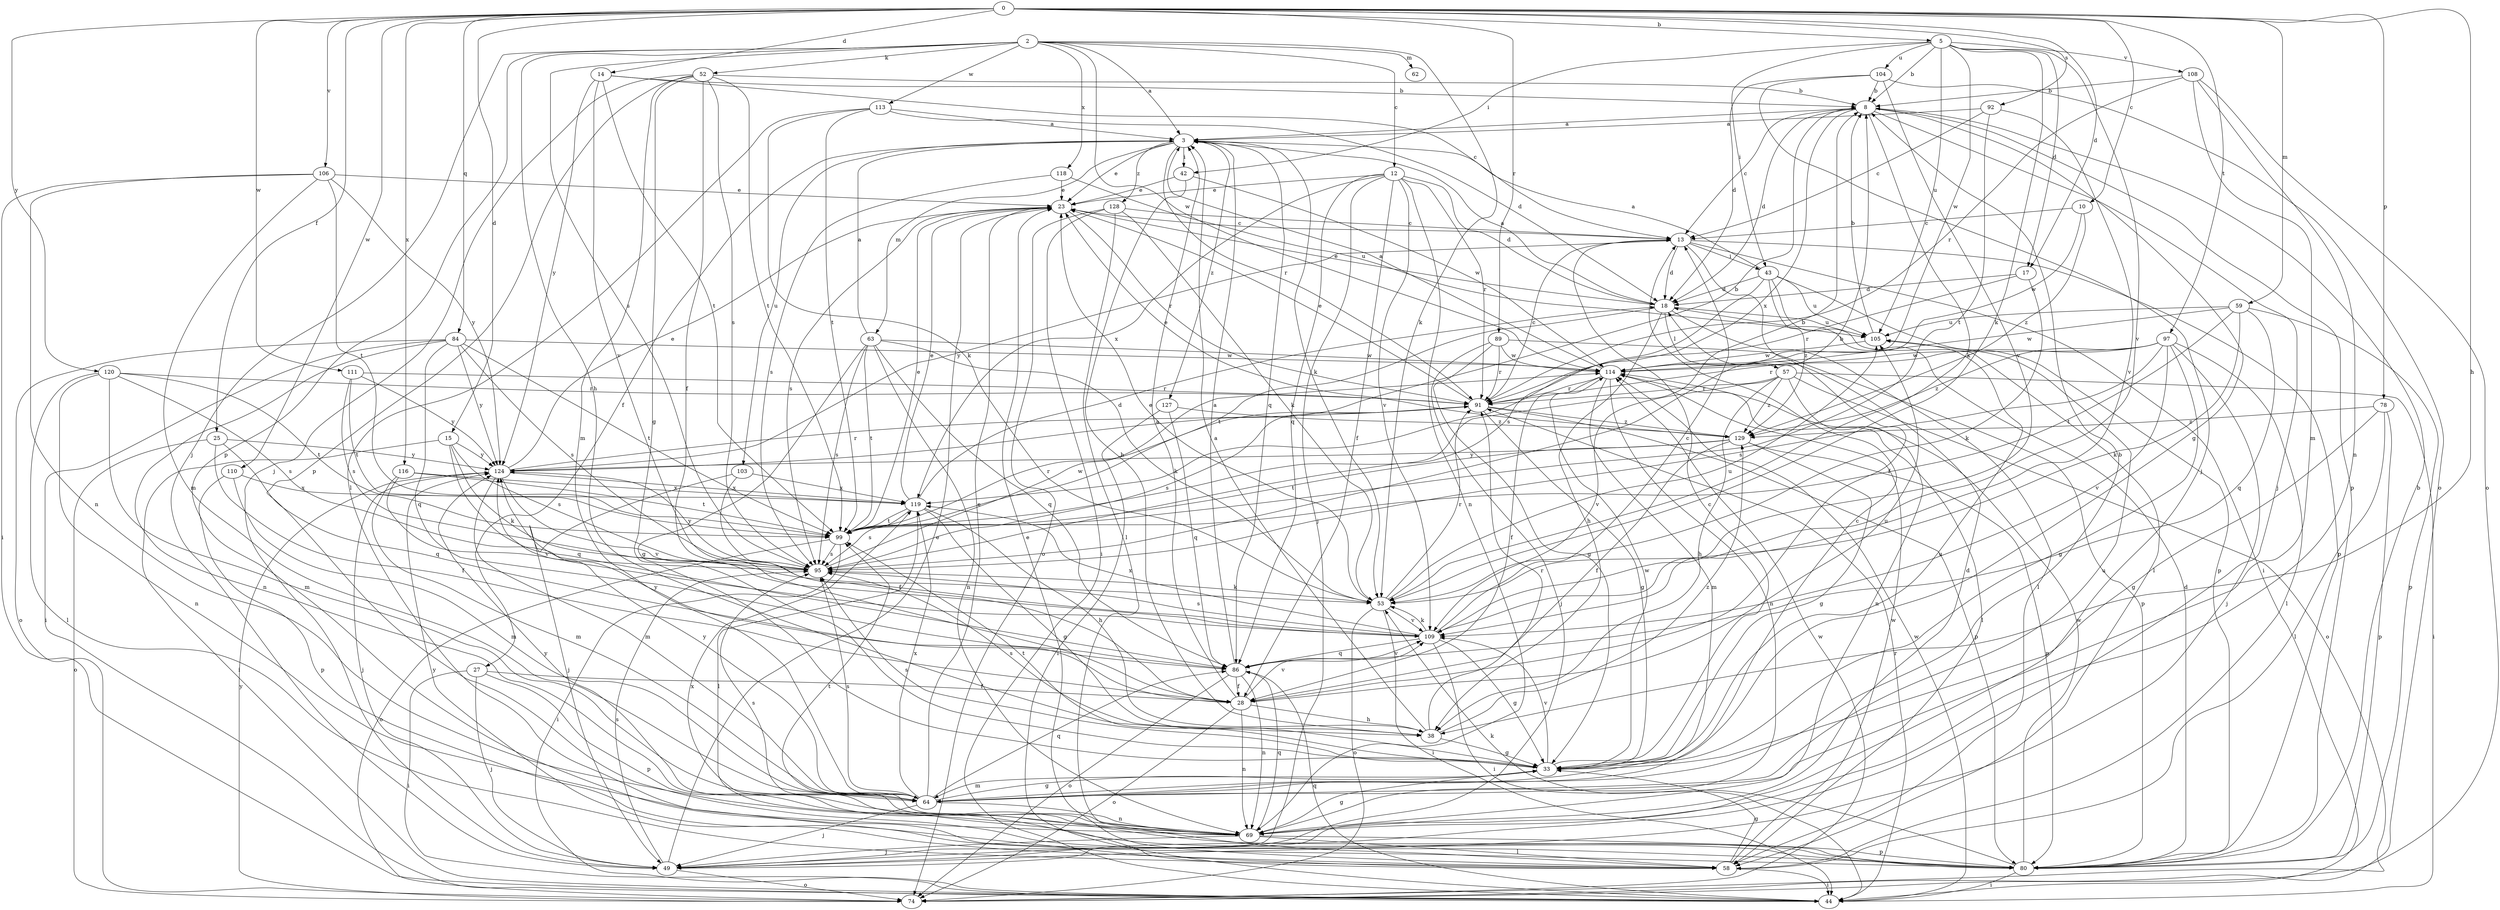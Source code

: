 strict digraph  {
0;
2;
3;
5;
8;
10;
12;
13;
14;
15;
17;
18;
23;
25;
27;
28;
33;
38;
42;
43;
44;
49;
52;
53;
57;
58;
59;
62;
63;
64;
69;
74;
78;
80;
84;
86;
89;
91;
92;
95;
97;
99;
103;
104;
105;
106;
108;
109;
110;
111;
113;
114;
116;
118;
119;
120;
124;
127;
128;
129;
0 -> 5  [label=b];
0 -> 10  [label=c];
0 -> 14  [label=d];
0 -> 15  [label=d];
0 -> 17  [label=d];
0 -> 25  [label=f];
0 -> 38  [label=h];
0 -> 59  [label=m];
0 -> 78  [label=p];
0 -> 84  [label=q];
0 -> 89  [label=r];
0 -> 92  [label=s];
0 -> 97  [label=t];
0 -> 106  [label=v];
0 -> 110  [label=w];
0 -> 111  [label=w];
0 -> 116  [label=x];
0 -> 120  [label=y];
2 -> 3  [label=a];
2 -> 12  [label=c];
2 -> 38  [label=h];
2 -> 49  [label=j];
2 -> 52  [label=k];
2 -> 53  [label=k];
2 -> 62  [label=m];
2 -> 80  [label=p];
2 -> 95  [label=s];
2 -> 113  [label=w];
2 -> 114  [label=w];
2 -> 118  [label=x];
3 -> 23  [label=e];
3 -> 27  [label=f];
3 -> 42  [label=i];
3 -> 53  [label=k];
3 -> 63  [label=m];
3 -> 86  [label=q];
3 -> 91  [label=r];
3 -> 103  [label=u];
3 -> 127  [label=z];
3 -> 128  [label=z];
5 -> 8  [label=b];
5 -> 17  [label=d];
5 -> 42  [label=i];
5 -> 43  [label=i];
5 -> 53  [label=k];
5 -> 104  [label=u];
5 -> 105  [label=u];
5 -> 108  [label=v];
5 -> 109  [label=v];
5 -> 114  [label=w];
8 -> 3  [label=a];
8 -> 13  [label=c];
8 -> 18  [label=d];
8 -> 33  [label=g];
8 -> 49  [label=j];
8 -> 53  [label=k];
8 -> 80  [label=p];
8 -> 119  [label=x];
10 -> 13  [label=c];
10 -> 114  [label=w];
10 -> 129  [label=z];
12 -> 18  [label=d];
12 -> 23  [label=e];
12 -> 28  [label=f];
12 -> 49  [label=j];
12 -> 69  [label=n];
12 -> 86  [label=q];
12 -> 91  [label=r];
12 -> 109  [label=v];
12 -> 119  [label=x];
13 -> 18  [label=d];
13 -> 28  [label=f];
13 -> 43  [label=i];
13 -> 44  [label=i];
13 -> 80  [label=p];
13 -> 124  [label=y];
14 -> 8  [label=b];
14 -> 13  [label=c];
14 -> 99  [label=t];
14 -> 109  [label=v];
14 -> 124  [label=y];
15 -> 44  [label=i];
15 -> 53  [label=k];
15 -> 86  [label=q];
15 -> 95  [label=s];
15 -> 124  [label=y];
17 -> 18  [label=d];
17 -> 53  [label=k];
17 -> 91  [label=r];
18 -> 3  [label=a];
18 -> 23  [label=e];
18 -> 38  [label=h];
18 -> 57  [label=l];
18 -> 58  [label=l];
18 -> 99  [label=t];
18 -> 105  [label=u];
23 -> 13  [label=c];
23 -> 91  [label=r];
23 -> 95  [label=s];
25 -> 28  [label=f];
25 -> 74  [label=o];
25 -> 86  [label=q];
25 -> 124  [label=y];
27 -> 28  [label=f];
27 -> 44  [label=i];
27 -> 49  [label=j];
27 -> 80  [label=p];
28 -> 3  [label=a];
28 -> 38  [label=h];
28 -> 69  [label=n];
28 -> 74  [label=o];
28 -> 105  [label=u];
28 -> 109  [label=v];
28 -> 124  [label=y];
33 -> 13  [label=c];
33 -> 64  [label=m];
33 -> 95  [label=s];
33 -> 99  [label=t];
33 -> 105  [label=u];
33 -> 109  [label=v];
33 -> 114  [label=w];
38 -> 3  [label=a];
38 -> 33  [label=g];
38 -> 91  [label=r];
38 -> 95  [label=s];
38 -> 129  [label=z];
42 -> 23  [label=e];
42 -> 38  [label=h];
42 -> 114  [label=w];
43 -> 3  [label=a];
43 -> 18  [label=d];
43 -> 58  [label=l];
43 -> 80  [label=p];
43 -> 95  [label=s];
43 -> 105  [label=u];
43 -> 129  [label=z];
44 -> 86  [label=q];
44 -> 91  [label=r];
44 -> 114  [label=w];
49 -> 23  [label=e];
49 -> 74  [label=o];
49 -> 95  [label=s];
52 -> 8  [label=b];
52 -> 28  [label=f];
52 -> 33  [label=g];
52 -> 49  [label=j];
52 -> 64  [label=m];
52 -> 80  [label=p];
52 -> 95  [label=s];
52 -> 99  [label=t];
53 -> 23  [label=e];
53 -> 44  [label=i];
53 -> 74  [label=o];
53 -> 91  [label=r];
53 -> 105  [label=u];
53 -> 109  [label=v];
57 -> 38  [label=h];
57 -> 44  [label=i];
57 -> 69  [label=n];
57 -> 74  [label=o];
57 -> 91  [label=r];
57 -> 109  [label=v];
57 -> 129  [label=z];
58 -> 23  [label=e];
58 -> 33  [label=g];
58 -> 44  [label=i];
58 -> 114  [label=w];
58 -> 124  [label=y];
59 -> 53  [label=k];
59 -> 80  [label=p];
59 -> 86  [label=q];
59 -> 99  [label=t];
59 -> 105  [label=u];
59 -> 114  [label=w];
63 -> 3  [label=a];
63 -> 33  [label=g];
63 -> 53  [label=k];
63 -> 69  [label=n];
63 -> 86  [label=q];
63 -> 95  [label=s];
63 -> 99  [label=t];
63 -> 114  [label=w];
64 -> 8  [label=b];
64 -> 13  [label=c];
64 -> 23  [label=e];
64 -> 33  [label=g];
64 -> 49  [label=j];
64 -> 69  [label=n];
64 -> 86  [label=q];
64 -> 95  [label=s];
64 -> 105  [label=u];
64 -> 119  [label=x];
64 -> 124  [label=y];
69 -> 18  [label=d];
69 -> 33  [label=g];
69 -> 49  [label=j];
69 -> 58  [label=l];
69 -> 80  [label=p];
69 -> 86  [label=q];
69 -> 95  [label=s];
69 -> 99  [label=t];
69 -> 124  [label=y];
74 -> 114  [label=w];
74 -> 124  [label=y];
78 -> 33  [label=g];
78 -> 58  [label=l];
78 -> 80  [label=p];
78 -> 129  [label=z];
80 -> 8  [label=b];
80 -> 18  [label=d];
80 -> 44  [label=i];
80 -> 53  [label=k];
80 -> 114  [label=w];
80 -> 119  [label=x];
84 -> 44  [label=i];
84 -> 69  [label=n];
84 -> 74  [label=o];
84 -> 86  [label=q];
84 -> 95  [label=s];
84 -> 99  [label=t];
84 -> 114  [label=w];
84 -> 124  [label=y];
86 -> 3  [label=a];
86 -> 28  [label=f];
86 -> 69  [label=n];
86 -> 74  [label=o];
86 -> 109  [label=v];
89 -> 33  [label=g];
89 -> 49  [label=j];
89 -> 80  [label=p];
89 -> 91  [label=r];
89 -> 114  [label=w];
91 -> 13  [label=c];
91 -> 23  [label=e];
91 -> 33  [label=g];
91 -> 80  [label=p];
91 -> 95  [label=s];
91 -> 129  [label=z];
92 -> 3  [label=a];
92 -> 13  [label=c];
92 -> 99  [label=t];
92 -> 109  [label=v];
95 -> 8  [label=b];
95 -> 53  [label=k];
95 -> 114  [label=w];
95 -> 124  [label=y];
97 -> 33  [label=g];
97 -> 49  [label=j];
97 -> 58  [label=l];
97 -> 91  [label=r];
97 -> 95  [label=s];
97 -> 109  [label=v];
97 -> 114  [label=w];
97 -> 129  [label=z];
99 -> 8  [label=b];
99 -> 23  [label=e];
99 -> 44  [label=i];
99 -> 74  [label=o];
99 -> 91  [label=r];
99 -> 95  [label=s];
103 -> 28  [label=f];
103 -> 49  [label=j];
103 -> 119  [label=x];
104 -> 8  [label=b];
104 -> 18  [label=d];
104 -> 49  [label=j];
104 -> 74  [label=o];
104 -> 109  [label=v];
105 -> 8  [label=b];
105 -> 114  [label=w];
106 -> 23  [label=e];
106 -> 44  [label=i];
106 -> 64  [label=m];
106 -> 69  [label=n];
106 -> 99  [label=t];
106 -> 124  [label=y];
108 -> 8  [label=b];
108 -> 64  [label=m];
108 -> 69  [label=n];
108 -> 74  [label=o];
108 -> 91  [label=r];
109 -> 13  [label=c];
109 -> 33  [label=g];
109 -> 44  [label=i];
109 -> 53  [label=k];
109 -> 86  [label=q];
109 -> 95  [label=s];
109 -> 119  [label=x];
110 -> 64  [label=m];
110 -> 80  [label=p];
110 -> 119  [label=x];
111 -> 91  [label=r];
111 -> 95  [label=s];
111 -> 99  [label=t];
111 -> 124  [label=y];
113 -> 3  [label=a];
113 -> 18  [label=d];
113 -> 53  [label=k];
113 -> 58  [label=l];
113 -> 99  [label=t];
114 -> 3  [label=a];
114 -> 28  [label=f];
114 -> 58  [label=l];
114 -> 64  [label=m];
114 -> 69  [label=n];
114 -> 91  [label=r];
116 -> 64  [label=m];
116 -> 99  [label=t];
116 -> 109  [label=v];
116 -> 119  [label=x];
118 -> 23  [label=e];
118 -> 95  [label=s];
118 -> 105  [label=u];
119 -> 18  [label=d];
119 -> 23  [label=e];
119 -> 33  [label=g];
119 -> 38  [label=h];
119 -> 58  [label=l];
119 -> 95  [label=s];
119 -> 99  [label=t];
120 -> 58  [label=l];
120 -> 64  [label=m];
120 -> 69  [label=n];
120 -> 91  [label=r];
120 -> 95  [label=s];
120 -> 99  [label=t];
124 -> 8  [label=b];
124 -> 23  [label=e];
124 -> 49  [label=j];
124 -> 64  [label=m];
124 -> 91  [label=r];
124 -> 109  [label=v];
124 -> 119  [label=x];
127 -> 44  [label=i];
127 -> 86  [label=q];
127 -> 129  [label=z];
128 -> 13  [label=c];
128 -> 44  [label=i];
128 -> 53  [label=k];
128 -> 58  [label=l];
128 -> 74  [label=o];
129 -> 23  [label=e];
129 -> 28  [label=f];
129 -> 33  [label=g];
129 -> 80  [label=p];
129 -> 99  [label=t];
129 -> 124  [label=y];
}
